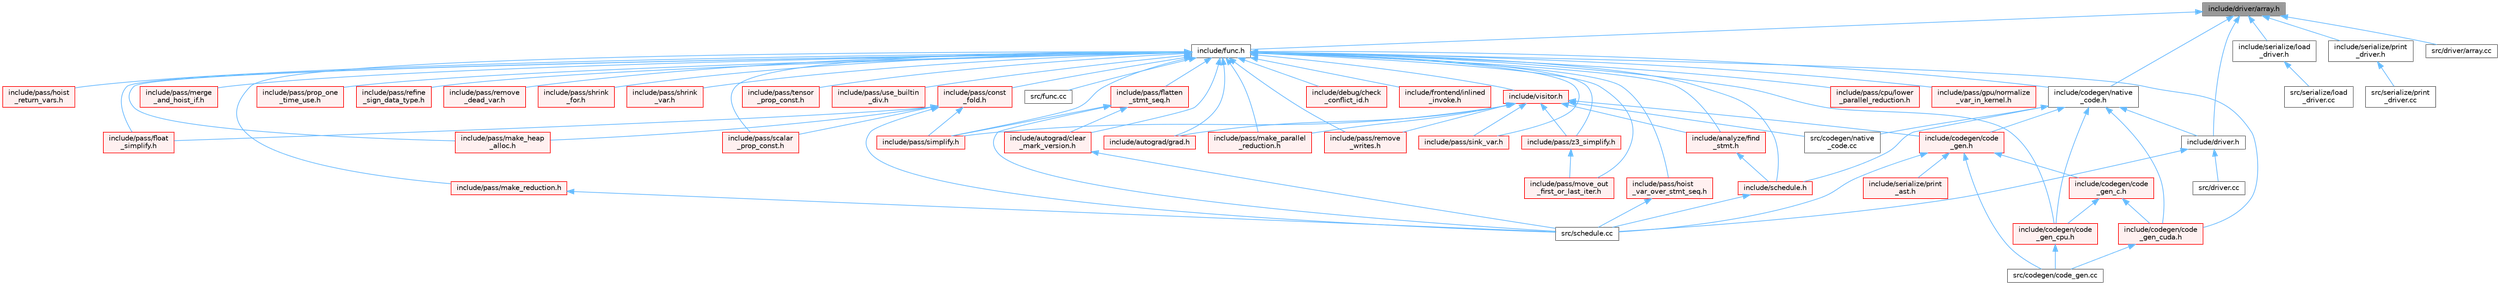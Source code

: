 digraph "include/driver/array.h"
{
 // LATEX_PDF_SIZE
  bgcolor="transparent";
  edge [fontname=Helvetica,fontsize=10,labelfontname=Helvetica,labelfontsize=10];
  node [fontname=Helvetica,fontsize=10,shape=box,height=0.2,width=0.4];
  Node1 [label="include/driver/array.h",height=0.2,width=0.4,color="gray40", fillcolor="grey60", style="filled", fontcolor="black",tooltip=" "];
  Node1 -> Node2 [dir="back",color="steelblue1",style="solid"];
  Node2 [label="include/codegen/native\l_code.h",height=0.2,width=0.4,color="grey40", fillcolor="white", style="filled",URL="$native__code_8h.html",tooltip=" "];
  Node2 -> Node3 [dir="back",color="steelblue1",style="solid"];
  Node3 [label="include/codegen/code\l_gen.h",height=0.2,width=0.4,color="red", fillcolor="#FFF0F0", style="filled",URL="$include_2codegen_2code__gen_8h.html",tooltip=" "];
  Node3 -> Node4 [dir="back",color="steelblue1",style="solid"];
  Node4 [label="include/codegen/code\l_gen_c.h",height=0.2,width=0.4,color="red", fillcolor="#FFF0F0", style="filled",URL="$include_2codegen_2code__gen__c_8h.html",tooltip=" "];
  Node4 -> Node5 [dir="back",color="steelblue1",style="solid"];
  Node5 [label="include/codegen/code\l_gen_cpu.h",height=0.2,width=0.4,color="red", fillcolor="#FFF0F0", style="filled",URL="$code__gen__cpu_8h.html",tooltip=" "];
  Node5 -> Node6 [dir="back",color="steelblue1",style="solid"];
  Node6 [label="src/codegen/code_gen.cc",height=0.2,width=0.4,color="grey40", fillcolor="white", style="filled",URL="$code__gen_8cc.html",tooltip=" "];
  Node4 -> Node8 [dir="back",color="steelblue1",style="solid"];
  Node8 [label="include/codegen/code\l_gen_cuda.h",height=0.2,width=0.4,color="red", fillcolor="#FFF0F0", style="filled",URL="$code__gen__cuda_8h.html",tooltip=" "];
  Node8 -> Node6 [dir="back",color="steelblue1",style="solid"];
  Node3 -> Node11 [dir="back",color="steelblue1",style="solid"];
  Node11 [label="include/serialize/print\l_ast.h",height=0.2,width=0.4,color="red", fillcolor="#FFF0F0", style="filled",URL="$print__ast_8h.html",tooltip=" "];
  Node3 -> Node6 [dir="back",color="steelblue1",style="solid"];
  Node3 -> Node17 [dir="back",color="steelblue1",style="solid"];
  Node17 [label="src/schedule.cc",height=0.2,width=0.4,color="grey40", fillcolor="white", style="filled",URL="$schedule_8cc.html",tooltip=" "];
  Node2 -> Node5 [dir="back",color="steelblue1",style="solid"];
  Node2 -> Node8 [dir="back",color="steelblue1",style="solid"];
  Node2 -> Node18 [dir="back",color="steelblue1",style="solid"];
  Node18 [label="include/driver.h",height=0.2,width=0.4,color="grey40", fillcolor="white", style="filled",URL="$driver_8h.html",tooltip=" "];
  Node18 -> Node19 [dir="back",color="steelblue1",style="solid"];
  Node19 [label="src/driver.cc",height=0.2,width=0.4,color="grey40", fillcolor="white", style="filled",URL="$driver_8cc.html",tooltip=" "];
  Node18 -> Node17 [dir="back",color="steelblue1",style="solid"];
  Node2 -> Node20 [dir="back",color="steelblue1",style="solid"];
  Node20 [label="include/schedule.h",height=0.2,width=0.4,color="red", fillcolor="#FFF0F0", style="filled",URL="$schedule_8h.html",tooltip=" "];
  Node20 -> Node17 [dir="back",color="steelblue1",style="solid"];
  Node2 -> Node52 [dir="back",color="steelblue1",style="solid"];
  Node52 [label="src/codegen/native\l_code.cc",height=0.2,width=0.4,color="grey40", fillcolor="white", style="filled",URL="$native__code_8cc.html",tooltip=" "];
  Node1 -> Node18 [dir="back",color="steelblue1",style="solid"];
  Node1 -> Node53 [dir="back",color="steelblue1",style="solid"];
  Node53 [label="include/func.h",height=0.2,width=0.4,color="grey40", fillcolor="white", style="filled",URL="$func_8h.html",tooltip=" "];
  Node53 -> Node54 [dir="back",color="steelblue1",style="solid"];
  Node54 [label="include/analyze/find\l_stmt.h",height=0.2,width=0.4,color="red", fillcolor="#FFF0F0", style="filled",URL="$find__stmt_8h.html",tooltip=" "];
  Node54 -> Node20 [dir="back",color="steelblue1",style="solid"];
  Node53 -> Node124 [dir="back",color="steelblue1",style="solid"];
  Node124 [label="include/autograd/clear\l_mark_version.h",height=0.2,width=0.4,color="red", fillcolor="#FFF0F0", style="filled",URL="$clear__mark__version_8h.html",tooltip=" "];
  Node124 -> Node17 [dir="back",color="steelblue1",style="solid"];
  Node53 -> Node125 [dir="back",color="steelblue1",style="solid"];
  Node125 [label="include/autograd/grad.h",height=0.2,width=0.4,color="red", fillcolor="#FFF0F0", style="filled",URL="$grad_8h.html",tooltip=" "];
  Node53 -> Node5 [dir="back",color="steelblue1",style="solid"];
  Node53 -> Node8 [dir="back",color="steelblue1",style="solid"];
  Node53 -> Node2 [dir="back",color="steelblue1",style="solid"];
  Node53 -> Node126 [dir="back",color="steelblue1",style="solid"];
  Node126 [label="include/debug/check\l_conflict_id.h",height=0.2,width=0.4,color="red", fillcolor="#FFF0F0", style="filled",URL="$check__conflict__id_8h.html",tooltip=" "];
  Node53 -> Node128 [dir="back",color="steelblue1",style="solid"];
  Node128 [label="include/frontend/inlined\l_invoke.h",height=0.2,width=0.4,color="red", fillcolor="#FFF0F0", style="filled",URL="$inlined__invoke_8h.html",tooltip=" "];
  Node53 -> Node129 [dir="back",color="steelblue1",style="solid"];
  Node129 [label="include/pass/const\l_fold.h",height=0.2,width=0.4,color="red", fillcolor="#FFF0F0", style="filled",URL="$const__fold_8h.html",tooltip=" "];
  Node129 -> Node131 [dir="back",color="steelblue1",style="solid"];
  Node131 [label="include/pass/float\l_simplify.h",height=0.2,width=0.4,color="red", fillcolor="#FFF0F0", style="filled",URL="$float__simplify_8h.html",tooltip=" "];
  Node129 -> Node133 [dir="back",color="steelblue1",style="solid"];
  Node133 [label="include/pass/make_heap\l_alloc.h",height=0.2,width=0.4,color="red", fillcolor="#FFF0F0", style="filled",URL="$make__heap__alloc_8h.html",tooltip=" "];
  Node129 -> Node134 [dir="back",color="steelblue1",style="solid"];
  Node134 [label="include/pass/scalar\l_prop_const.h",height=0.2,width=0.4,color="red", fillcolor="#FFF0F0", style="filled",URL="$scalar__prop__const_8h.html",tooltip=" "];
  Node129 -> Node80 [dir="back",color="steelblue1",style="solid"];
  Node80 [label="include/pass/simplify.h",height=0.2,width=0.4,color="red", fillcolor="#FFF0F0", style="filled",URL="$simplify_8h.html",tooltip=" "];
  Node129 -> Node17 [dir="back",color="steelblue1",style="solid"];
  Node53 -> Node136 [dir="back",color="steelblue1",style="solid"];
  Node136 [label="include/pass/cpu/lower\l_parallel_reduction.h",height=0.2,width=0.4,color="red", fillcolor="#FFF0F0", style="filled",URL="$cpu_2lower__parallel__reduction_8h.html",tooltip=" "];
  Node53 -> Node137 [dir="back",color="steelblue1",style="solid"];
  Node137 [label="include/pass/flatten\l_stmt_seq.h",height=0.2,width=0.4,color="red", fillcolor="#FFF0F0", style="filled",URL="$flatten__stmt__seq_8h.html",tooltip=" "];
  Node137 -> Node124 [dir="back",color="steelblue1",style="solid"];
  Node137 -> Node80 [dir="back",color="steelblue1",style="solid"];
  Node137 -> Node17 [dir="back",color="steelblue1",style="solid"];
  Node53 -> Node131 [dir="back",color="steelblue1",style="solid"];
  Node53 -> Node93 [dir="back",color="steelblue1",style="solid"];
  Node93 [label="include/pass/gpu/normalize\l_var_in_kernel.h",height=0.2,width=0.4,color="red", fillcolor="#FFF0F0", style="filled",URL="$normalize__var__in__kernel_8h.html",tooltip=" "];
  Node53 -> Node141 [dir="back",color="steelblue1",style="solid"];
  Node141 [label="include/pass/hoist\l_return_vars.h",height=0.2,width=0.4,color="red", fillcolor="#FFF0F0", style="filled",URL="$hoist__return__vars_8h.html",tooltip=" "];
  Node53 -> Node143 [dir="back",color="steelblue1",style="solid"];
  Node143 [label="include/pass/hoist\l_var_over_stmt_seq.h",height=0.2,width=0.4,color="red", fillcolor="#FFF0F0", style="filled",URL="$hoist__var__over__stmt__seq_8h.html",tooltip=" "];
  Node143 -> Node17 [dir="back",color="steelblue1",style="solid"];
  Node53 -> Node133 [dir="back",color="steelblue1",style="solid"];
  Node53 -> Node144 [dir="back",color="steelblue1",style="solid"];
  Node144 [label="include/pass/make_parallel\l_reduction.h",height=0.2,width=0.4,color="red", fillcolor="#FFF0F0", style="filled",URL="$make__parallel__reduction_8h.html",tooltip=" "];
  Node53 -> Node145 [dir="back",color="steelblue1",style="solid"];
  Node145 [label="include/pass/make_reduction.h",height=0.2,width=0.4,color="red", fillcolor="#FFF0F0", style="filled",URL="$make__reduction_8h.html",tooltip=" "];
  Node145 -> Node17 [dir="back",color="steelblue1",style="solid"];
  Node53 -> Node146 [dir="back",color="steelblue1",style="solid"];
  Node146 [label="include/pass/merge\l_and_hoist_if.h",height=0.2,width=0.4,color="red", fillcolor="#FFF0F0", style="filled",URL="$merge__and__hoist__if_8h.html",tooltip=" "];
  Node53 -> Node147 [dir="back",color="steelblue1",style="solid"];
  Node147 [label="include/pass/move_out\l_first_or_last_iter.h",height=0.2,width=0.4,color="red", fillcolor="#FFF0F0", style="filled",URL="$move__out__first__or__last__iter_8h.html",tooltip=" "];
  Node53 -> Node149 [dir="back",color="steelblue1",style="solid"];
  Node149 [label="include/pass/prop_one\l_time_use.h",height=0.2,width=0.4,color="red", fillcolor="#FFF0F0", style="filled",URL="$prop__one__time__use_8h.html",tooltip=" "];
  Node53 -> Node150 [dir="back",color="steelblue1",style="solid"];
  Node150 [label="include/pass/refine\l_sign_data_type.h",height=0.2,width=0.4,color="red", fillcolor="#FFF0F0", style="filled",URL="$refine__sign__data__type_8h.html",tooltip=" "];
  Node53 -> Node152 [dir="back",color="steelblue1",style="solid"];
  Node152 [label="include/pass/remove\l_dead_var.h",height=0.2,width=0.4,color="red", fillcolor="#FFF0F0", style="filled",URL="$remove__dead__var_8h.html",tooltip=" "];
  Node53 -> Node153 [dir="back",color="steelblue1",style="solid"];
  Node153 [label="include/pass/remove\l_writes.h",height=0.2,width=0.4,color="red", fillcolor="#FFF0F0", style="filled",URL="$remove__writes_8h.html",tooltip=" "];
  Node53 -> Node134 [dir="back",color="steelblue1",style="solid"];
  Node53 -> Node64 [dir="back",color="steelblue1",style="solid"];
  Node64 [label="include/pass/shrink\l_for.h",height=0.2,width=0.4,color="red", fillcolor="#FFF0F0", style="filled",URL="$shrink__for_8h.html",tooltip=" "];
  Node53 -> Node78 [dir="back",color="steelblue1",style="solid"];
  Node78 [label="include/pass/shrink\l_var.h",height=0.2,width=0.4,color="red", fillcolor="#FFF0F0", style="filled",URL="$shrink__var_8h.html",tooltip=" "];
  Node53 -> Node80 [dir="back",color="steelblue1",style="solid"];
  Node53 -> Node155 [dir="back",color="steelblue1",style="solid"];
  Node155 [label="include/pass/sink_var.h",height=0.2,width=0.4,color="red", fillcolor="#FFF0F0", style="filled",URL="$sink__var_8h.html",tooltip=" "];
  Node53 -> Node156 [dir="back",color="steelblue1",style="solid"];
  Node156 [label="include/pass/tensor\l_prop_const.h",height=0.2,width=0.4,color="red", fillcolor="#FFF0F0", style="filled",URL="$tensor__prop__const_8h.html",tooltip=" "];
  Node53 -> Node88 [dir="back",color="steelblue1",style="solid"];
  Node88 [label="include/pass/use_builtin\l_div.h",height=0.2,width=0.4,color="red", fillcolor="#FFF0F0", style="filled",URL="$use__builtin__div_8h.html",tooltip=" "];
  Node53 -> Node157 [dir="back",color="steelblue1",style="solid"];
  Node157 [label="include/pass/z3_simplify.h",height=0.2,width=0.4,color="red", fillcolor="#FFF0F0", style="filled",URL="$z3__simplify_8h.html",tooltip=" "];
  Node157 -> Node147 [dir="back",color="steelblue1",style="solid"];
  Node53 -> Node20 [dir="back",color="steelblue1",style="solid"];
  Node53 -> Node158 [dir="back",color="steelblue1",style="solid"];
  Node158 [label="include/visitor.h",height=0.2,width=0.4,color="red", fillcolor="#FFF0F0", style="filled",URL="$visitor_8h.html",tooltip=" "];
  Node158 -> Node54 [dir="back",color="steelblue1",style="solid"];
  Node158 -> Node125 [dir="back",color="steelblue1",style="solid"];
  Node158 -> Node3 [dir="back",color="steelblue1",style="solid"];
  Node158 -> Node144 [dir="back",color="steelblue1",style="solid"];
  Node158 -> Node153 [dir="back",color="steelblue1",style="solid"];
  Node158 -> Node80 [dir="back",color="steelblue1",style="solid"];
  Node158 -> Node155 [dir="back",color="steelblue1",style="solid"];
  Node158 -> Node157 [dir="back",color="steelblue1",style="solid"];
  Node158 -> Node52 [dir="back",color="steelblue1",style="solid"];
  Node53 -> Node182 [dir="back",color="steelblue1",style="solid"];
  Node182 [label="src/func.cc",height=0.2,width=0.4,color="grey40", fillcolor="white", style="filled",URL="$func_8cc.html",tooltip=" "];
  Node1 -> Node183 [dir="back",color="steelblue1",style="solid"];
  Node183 [label="include/serialize/load\l_driver.h",height=0.2,width=0.4,color="grey40", fillcolor="white", style="filled",URL="$load__driver_8h.html",tooltip=" "];
  Node183 -> Node184 [dir="back",color="steelblue1",style="solid"];
  Node184 [label="src/serialize/load\l_driver.cc",height=0.2,width=0.4,color="grey40", fillcolor="white", style="filled",URL="$load__driver_8cc.html",tooltip=" "];
  Node1 -> Node185 [dir="back",color="steelblue1",style="solid"];
  Node185 [label="include/serialize/print\l_driver.h",height=0.2,width=0.4,color="grey40", fillcolor="white", style="filled",URL="$print__driver_8h.html",tooltip=" "];
  Node185 -> Node186 [dir="back",color="steelblue1",style="solid"];
  Node186 [label="src/serialize/print\l_driver.cc",height=0.2,width=0.4,color="grey40", fillcolor="white", style="filled",URL="$print__driver_8cc.html",tooltip=" "];
  Node1 -> Node187 [dir="back",color="steelblue1",style="solid"];
  Node187 [label="src/driver/array.cc",height=0.2,width=0.4,color="grey40", fillcolor="white", style="filled",URL="$array_8cc.html",tooltip=" "];
}
